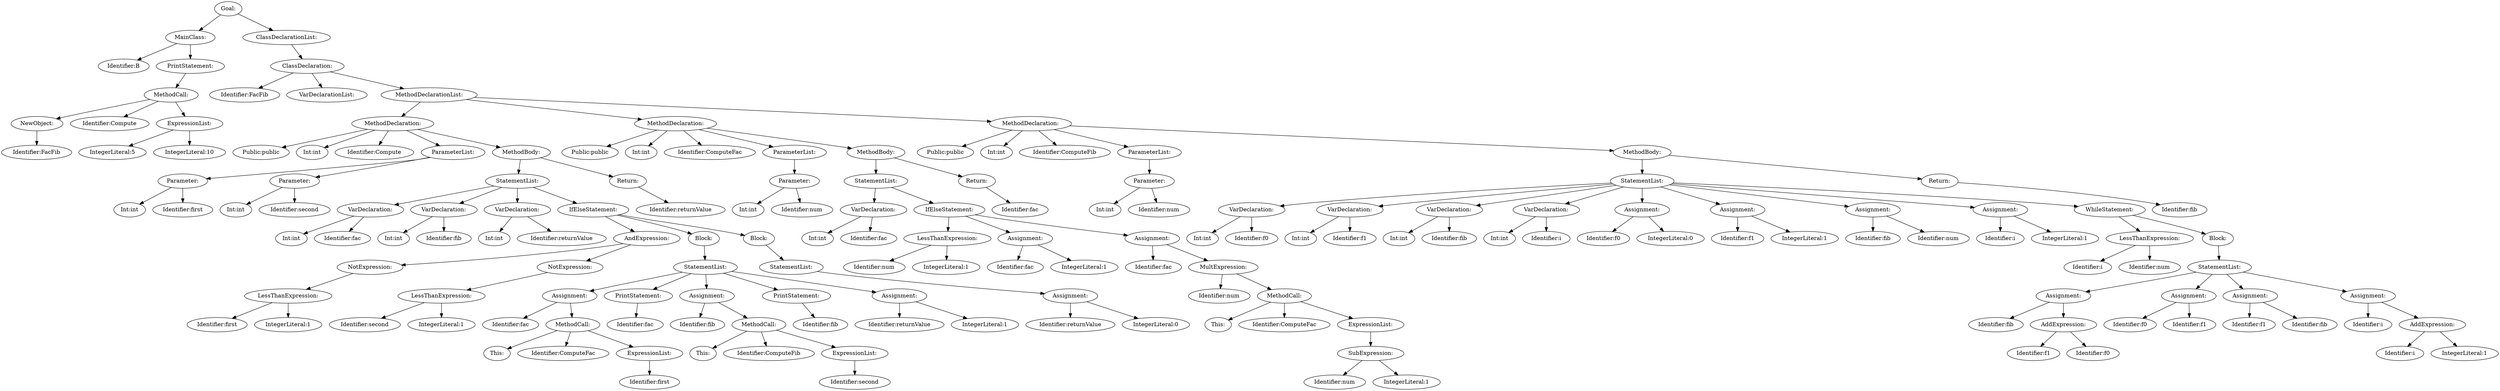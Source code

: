 digraph {
n0 [label="Goal:"];
n1 [label="MainClass:"];
n2 [label="Identifier:B"];
n1 -> n2
n3 [label="PrintStatement:"];
n4 [label="MethodCall:"];
n5 [label="NewObject:"];
n6 [label="Identifier:FacFib"];
n5 -> n6
n4 -> n5
n7 [label="Identifier:Compute"];
n4 -> n7
n8 [label="ExpressionList:"];
n9 [label="IntegerLiteral:5"];
n8 -> n9
n10 [label="IntegerLiteral:10"];
n8 -> n10
n4 -> n8
n3 -> n4
n1 -> n3
n0 -> n1
n11 [label="ClassDeclarationList:"];
n12 [label="ClassDeclaration:"];
n13 [label="Identifier:FacFib"];
n12 -> n13
n14 [label="VarDeclarationList:"];
n12 -> n14
n15 [label="MethodDeclarationList:"];
n16 [label="MethodDeclaration:"];
n17 [label="Public:public"];
n16 -> n17
n18 [label="Int:int"];
n16 -> n18
n19 [label="Identifier:Compute"];
n16 -> n19
n20 [label="ParameterList:"];
n21 [label="Parameter:"];
n22 [label="Int:int"];
n21 -> n22
n23 [label="Identifier:first"];
n21 -> n23
n20 -> n21
n24 [label="Parameter:"];
n25 [label="Int:int"];
n24 -> n25
n26 [label="Identifier:second"];
n24 -> n26
n20 -> n24
n16 -> n20
n27 [label="MethodBody:"];
n28 [label="StatementList:"];
n29 [label="VarDeclaration:"];
n30 [label="Int:int"];
n29 -> n30
n31 [label="Identifier:fac"];
n29 -> n31
n28 -> n29
n32 [label="VarDeclaration:"];
n33 [label="Int:int"];
n32 -> n33
n34 [label="Identifier:fib"];
n32 -> n34
n28 -> n32
n35 [label="VarDeclaration:"];
n36 [label="Int:int"];
n35 -> n36
n37 [label="Identifier:returnValue"];
n35 -> n37
n28 -> n35
n38 [label="IfElseStatement:"];
n39 [label="AndExpression:"];
n40 [label="NotExpression:"];
n41 [label="LessThanExpression:"];
n42 [label="Identifier:first"];
n41 -> n42
n43 [label="IntegerLiteral:1"];
n41 -> n43
n40 -> n41
n39 -> n40
n44 [label="NotExpression:"];
n45 [label="LessThanExpression:"];
n46 [label="Identifier:second"];
n45 -> n46
n47 [label="IntegerLiteral:1"];
n45 -> n47
n44 -> n45
n39 -> n44
n38 -> n39
n48 [label="Block:"];
n49 [label="StatementList:"];
n50 [label="Assignment:"];
n51 [label="Identifier:fac"];
n50 -> n51
n52 [label="MethodCall:"];
n53 [label="This:"];
n52 -> n53
n54 [label="Identifier:ComputeFac"];
n52 -> n54
n55 [label="ExpressionList:"];
n56 [label="Identifier:first"];
n55 -> n56
n52 -> n55
n50 -> n52
n49 -> n50
n57 [label="PrintStatement:"];
n58 [label="Identifier:fac"];
n57 -> n58
n49 -> n57
n59 [label="Assignment:"];
n60 [label="Identifier:fib"];
n59 -> n60
n61 [label="MethodCall:"];
n62 [label="This:"];
n61 -> n62
n63 [label="Identifier:ComputeFib"];
n61 -> n63
n64 [label="ExpressionList:"];
n65 [label="Identifier:second"];
n64 -> n65
n61 -> n64
n59 -> n61
n49 -> n59
n66 [label="PrintStatement:"];
n67 [label="Identifier:fib"];
n66 -> n67
n49 -> n66
n68 [label="Assignment:"];
n69 [label="Identifier:returnValue"];
n68 -> n69
n70 [label="IntegerLiteral:1"];
n68 -> n70
n49 -> n68
n48 -> n49
n38 -> n48
n71 [label="Block:"];
n72 [label="StatementList:"];
n73 [label="Assignment:"];
n74 [label="Identifier:returnValue"];
n73 -> n74
n75 [label="IntegerLiteral:0"];
n73 -> n75
n72 -> n73
n71 -> n72
n38 -> n71
n28 -> n38
n27 -> n28
n76 [label="Return:"];
n77 [label="Identifier:returnValue"];
n76 -> n77
n27 -> n76
n16 -> n27
n15 -> n16
n78 [label="MethodDeclaration:"];
n79 [label="Public:public"];
n78 -> n79
n80 [label="Int:int"];
n78 -> n80
n81 [label="Identifier:ComputeFac"];
n78 -> n81
n82 [label="ParameterList:"];
n83 [label="Parameter:"];
n84 [label="Int:int"];
n83 -> n84
n85 [label="Identifier:num"];
n83 -> n85
n82 -> n83
n78 -> n82
n86 [label="MethodBody:"];
n87 [label="StatementList:"];
n88 [label="VarDeclaration:"];
n89 [label="Int:int"];
n88 -> n89
n90 [label="Identifier:fac"];
n88 -> n90
n87 -> n88
n91 [label="IfElseStatement:"];
n92 [label="LessThanExpression:"];
n93 [label="Identifier:num"];
n92 -> n93
n94 [label="IntegerLiteral:1"];
n92 -> n94
n91 -> n92
n95 [label="Assignment:"];
n96 [label="Identifier:fac"];
n95 -> n96
n97 [label="IntegerLiteral:1"];
n95 -> n97
n91 -> n95
n98 [label="Assignment:"];
n99 [label="Identifier:fac"];
n98 -> n99
n100 [label="MultExpression:"];
n101 [label="Identifier:num"];
n100 -> n101
n102 [label="MethodCall:"];
n103 [label="This:"];
n102 -> n103
n104 [label="Identifier:ComputeFac"];
n102 -> n104
n105 [label="ExpressionList:"];
n106 [label="SubExpression:"];
n107 [label="Identifier:num"];
n106 -> n107
n108 [label="IntegerLiteral:1"];
n106 -> n108
n105 -> n106
n102 -> n105
n100 -> n102
n98 -> n100
n91 -> n98
n87 -> n91
n86 -> n87
n109 [label="Return:"];
n110 [label="Identifier:fac"];
n109 -> n110
n86 -> n109
n78 -> n86
n15 -> n78
n111 [label="MethodDeclaration:"];
n112 [label="Public:public"];
n111 -> n112
n113 [label="Int:int"];
n111 -> n113
n114 [label="Identifier:ComputeFib"];
n111 -> n114
n115 [label="ParameterList:"];
n116 [label="Parameter:"];
n117 [label="Int:int"];
n116 -> n117
n118 [label="Identifier:num"];
n116 -> n118
n115 -> n116
n111 -> n115
n119 [label="MethodBody:"];
n120 [label="StatementList:"];
n121 [label="VarDeclaration:"];
n122 [label="Int:int"];
n121 -> n122
n123 [label="Identifier:f0"];
n121 -> n123
n120 -> n121
n124 [label="VarDeclaration:"];
n125 [label="Int:int"];
n124 -> n125
n126 [label="Identifier:f1"];
n124 -> n126
n120 -> n124
n127 [label="VarDeclaration:"];
n128 [label="Int:int"];
n127 -> n128
n129 [label="Identifier:fib"];
n127 -> n129
n120 -> n127
n130 [label="VarDeclaration:"];
n131 [label="Int:int"];
n130 -> n131
n132 [label="Identifier:i"];
n130 -> n132
n120 -> n130
n133 [label="Assignment:"];
n134 [label="Identifier:f0"];
n133 -> n134
n135 [label="IntegerLiteral:0"];
n133 -> n135
n120 -> n133
n136 [label="Assignment:"];
n137 [label="Identifier:f1"];
n136 -> n137
n138 [label="IntegerLiteral:1"];
n136 -> n138
n120 -> n136
n139 [label="Assignment:"];
n140 [label="Identifier:fib"];
n139 -> n140
n141 [label="Identifier:num"];
n139 -> n141
n120 -> n139
n142 [label="Assignment:"];
n143 [label="Identifier:i"];
n142 -> n143
n144 [label="IntegerLiteral:1"];
n142 -> n144
n120 -> n142
n145 [label="WhileStatement:"];
n146 [label="LessThanExpression:"];
n147 [label="Identifier:i"];
n146 -> n147
n148 [label="Identifier:num"];
n146 -> n148
n145 -> n146
n149 [label="Block:"];
n150 [label="StatementList:"];
n151 [label="Assignment:"];
n152 [label="Identifier:fib"];
n151 -> n152
n153 [label="AddExpression:"];
n154 [label="Identifier:f1"];
n153 -> n154
n155 [label="Identifier:f0"];
n153 -> n155
n151 -> n153
n150 -> n151
n156 [label="Assignment:"];
n157 [label="Identifier:f0"];
n156 -> n157
n158 [label="Identifier:f1"];
n156 -> n158
n150 -> n156
n159 [label="Assignment:"];
n160 [label="Identifier:f1"];
n159 -> n160
n161 [label="Identifier:fib"];
n159 -> n161
n150 -> n159
n162 [label="Assignment:"];
n163 [label="Identifier:i"];
n162 -> n163
n164 [label="AddExpression:"];
n165 [label="Identifier:i"];
n164 -> n165
n166 [label="IntegerLiteral:1"];
n164 -> n166
n162 -> n164
n150 -> n162
n149 -> n150
n145 -> n149
n120 -> n145
n119 -> n120
n167 [label="Return:"];
n168 [label="Identifier:fib"];
n167 -> n168
n119 -> n167
n111 -> n119
n15 -> n111
n12 -> n15
n11 -> n12
n0 -> n11
}
